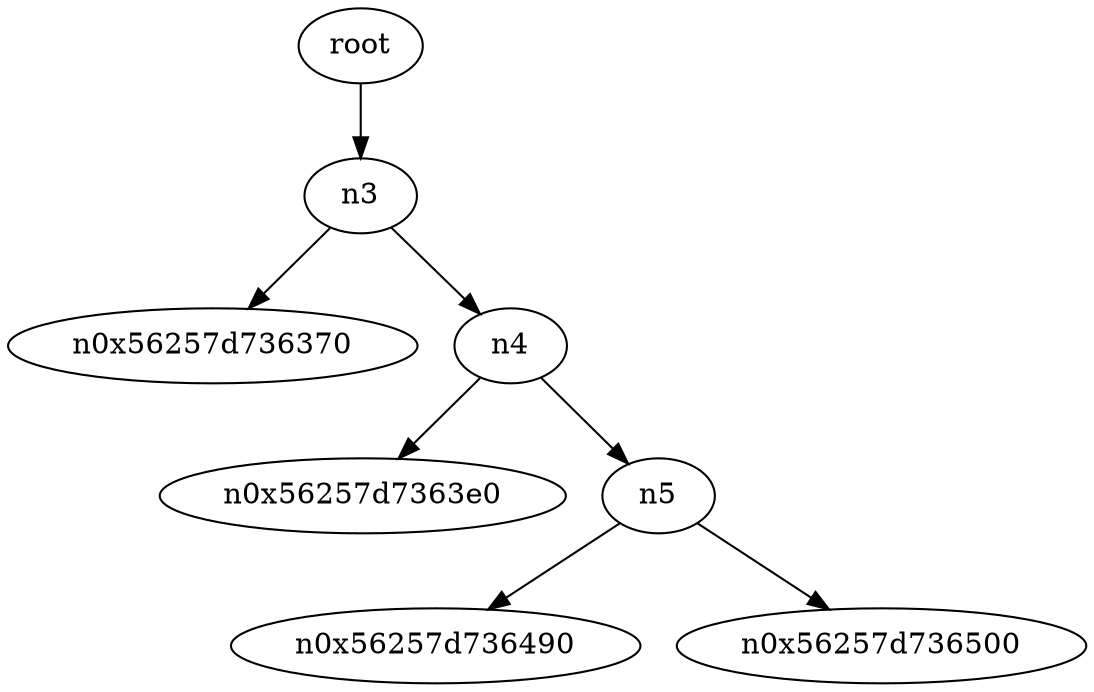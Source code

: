 digraph G {
n2 [label="root"];
n2 -> n3;
n3 -> n0x56257d736370;
n3 -> n4;
n4 -> n0x56257d7363e0;
n4 -> n5;
n5 -> n0x56257d736490;
n5 -> n0x56257d736500;
}
